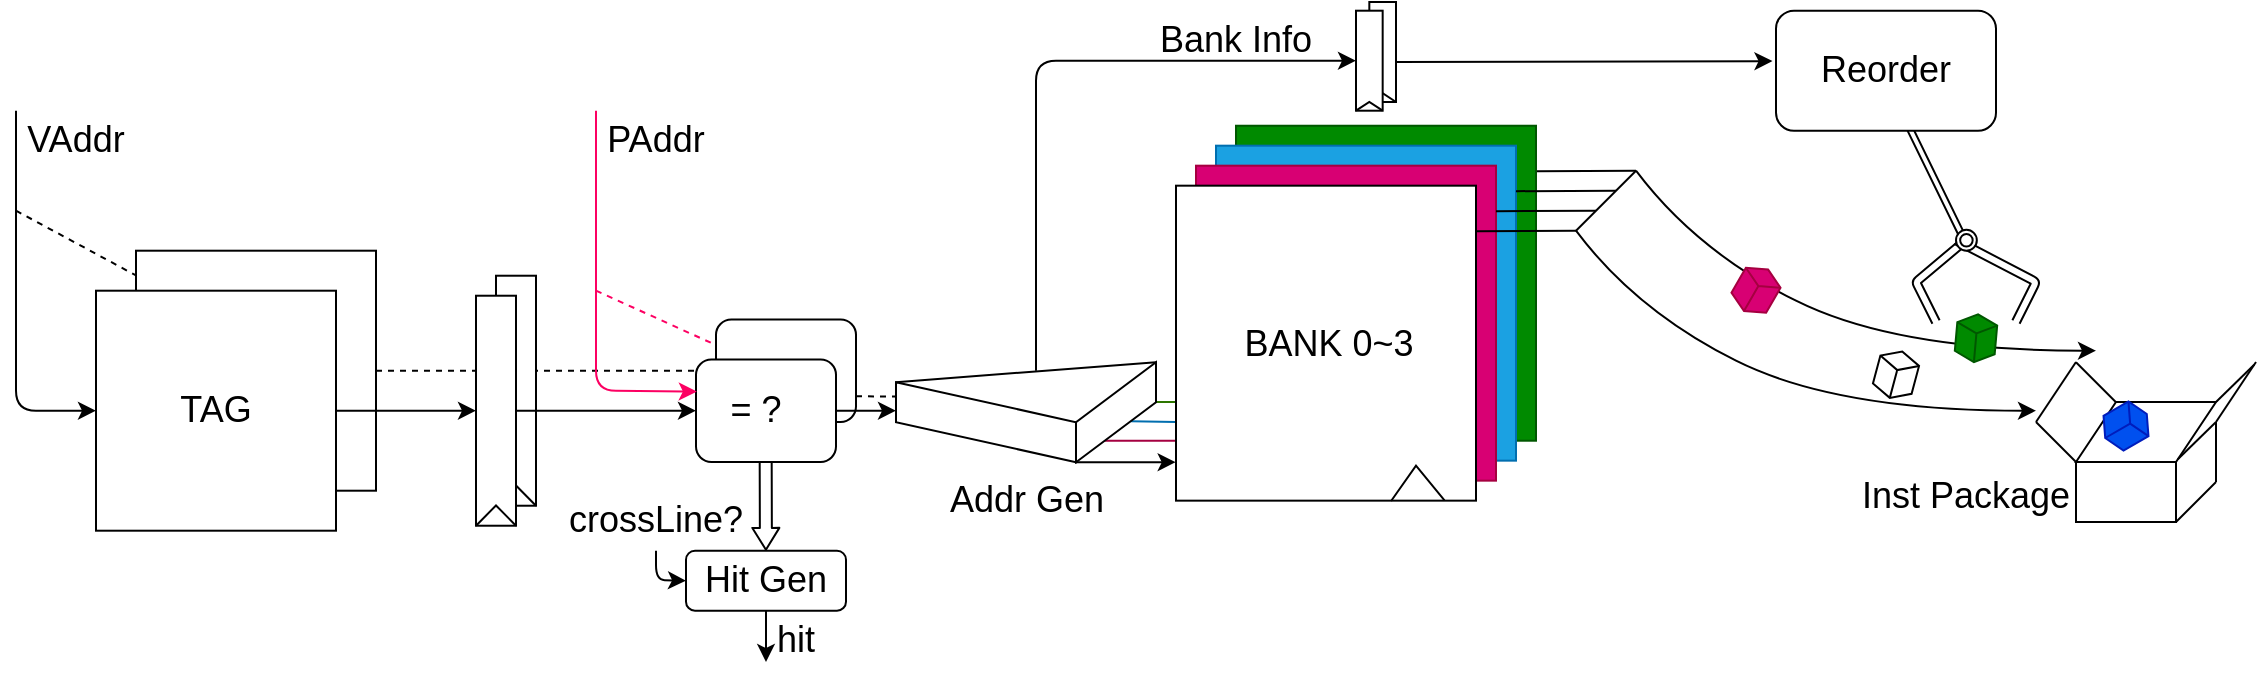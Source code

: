 <mxfile>
    <diagram id="Ks5LIrTwfTGQYErPXyaQ" name="第 1 页">
        <mxGraphModel dx="419" dy="314" grid="1" gridSize="10" guides="1" tooltips="1" connect="1" arrows="1" fold="1" page="1" pageScale="1" pageWidth="1169" pageHeight="827" math="0" shadow="0">
            <root>
                <mxCell id="0"/>
                <mxCell id="1" parent="0"/>
                <mxCell id="139" value="" style="shape=flexArrow;endArrow=classic;html=1;rounded=1;labelBackgroundColor=default;fontFamily=Helvetica;fontSize=18;fontColor=default;strokeColor=default;width=6;endSize=3.3;endWidth=6.5;" parent="1" target="138" edge="1">
                    <mxGeometry width="50" height="50" relative="1" as="geometry">
                        <mxPoint x="384.75" y="364.35" as="sourcePoint"/>
                        <mxPoint x="384.75" y="440" as="targetPoint"/>
                    </mxGeometry>
                </mxCell>
                <mxCell id="129" value="" style="endArrow=none;html=1;rounded=1;labelBackgroundColor=default;fontFamily=Helvetica;fontSize=18;fontColor=default;strokeColor=#2D7600;shape=connector;fillColor=#60a917;" parent="1" edge="1">
                    <mxGeometry width="50" height="50" relative="1" as="geometry">
                        <mxPoint x="580" y="370" as="sourcePoint"/>
                        <mxPoint x="590" y="370" as="targetPoint"/>
                    </mxGeometry>
                </mxCell>
                <mxCell id="128" value="" style="endArrow=none;html=1;rounded=1;labelBackgroundColor=default;fontFamily=Helvetica;fontSize=18;fontColor=default;strokeColor=#006EAF;shape=connector;exitX=0.75;exitY=0;exitDx=0;exitDy=0;entryX=0;entryY=0.75;entryDx=0;entryDy=0;fillColor=#1ba1e2;" parent="1" source="44" target="28" edge="1">
                    <mxGeometry width="50" height="50" relative="1" as="geometry">
                        <mxPoint x="570" y="380" as="sourcePoint"/>
                        <mxPoint x="620" y="330" as="targetPoint"/>
                    </mxGeometry>
                </mxCell>
                <mxCell id="127" value="" style="endArrow=classic;html=1;rounded=1;labelBackgroundColor=default;fontFamily=Helvetica;fontSize=18;fontColor=default;strokeColor=#A50040;shape=connector;exitX=1;exitY=0.75;exitDx=0;exitDy=0;entryX=0.733;entryY=0.81;entryDx=0;entryDy=0;entryPerimeter=0;fillColor=#d80073;" parent="1" source="44" target="28" edge="1">
                    <mxGeometry width="50" height="50" relative="1" as="geometry">
                        <mxPoint x="550" y="389.4" as="sourcePoint"/>
                        <mxPoint x="600" y="389.359" as="targetPoint"/>
                    </mxGeometry>
                </mxCell>
                <mxCell id="106" value="" style="shape=link;html=1;rounded=1;labelBackgroundColor=default;fontFamily=Helvetica;fontSize=18;fontColor=default;endArrow=none;strokeColor=default;exitX=0;exitY=0.5;exitDx=0;exitDy=0;" parent="1" source="102" edge="1">
                    <mxGeometry width="100" relative="1" as="geometry">
                        <mxPoint x="1010" y="300" as="sourcePoint"/>
                        <mxPoint x="1010" y="330" as="targetPoint"/>
                        <Array as="points">
                            <mxPoint x="1020" y="310"/>
                        </Array>
                    </mxGeometry>
                </mxCell>
                <mxCell id="101" value="" style="rounded=0;whiteSpace=wrap;html=1;fontFamily=Helvetica;fontSize=18;fontColor=default;rotation=64;" parent="1" vertex="1">
                    <mxGeometry x="936.98" y="260" width="67.43" height="3" as="geometry"/>
                </mxCell>
                <mxCell id="63" value="" style="endArrow=none;dashed=1;html=1;rounded=0;labelBackgroundColor=default;fontFamily=Helvetica;fontSize=18;fontColor=default;strokeColor=default;shape=connector;exitX=1;exitY=0.75;exitDx=0;exitDy=0;" parent="1" source="20" edge="1">
                    <mxGeometry width="50" height="50" relative="1" as="geometry">
                        <mxPoint x="630" y="314.35" as="sourcePoint"/>
                        <mxPoint x="480" y="367.35" as="targetPoint"/>
                    </mxGeometry>
                </mxCell>
                <mxCell id="22" value="" style="endArrow=none;dashed=1;html=1;rounded=0;fontSize=18;" parent="1" source="4" target="20" edge="1">
                    <mxGeometry width="50" height="50" relative="1" as="geometry">
                        <mxPoint x="180" y="384.35" as="sourcePoint"/>
                        <mxPoint x="260" y="354.35" as="targetPoint"/>
                    </mxGeometry>
                </mxCell>
                <mxCell id="20" value="" style="rounded=1;whiteSpace=wrap;html=1;fontSize=18;" parent="1" vertex="1">
                    <mxGeometry x="360" y="328.72" width="70" height="51.25" as="geometry"/>
                </mxCell>
                <mxCell id="4" value="" style="whiteSpace=wrap;html=1;aspect=fixed;" parent="1" vertex="1">
                    <mxGeometry x="70" y="294.35" width="120" height="120" as="geometry"/>
                </mxCell>
                <mxCell id="2" value="" style="whiteSpace=wrap;html=1;aspect=fixed;" parent="1" vertex="1">
                    <mxGeometry x="50" y="314.35" width="120" height="120" as="geometry"/>
                </mxCell>
                <mxCell id="3" value="&lt;span style=&quot;font-size: 18px&quot;&gt;TAG&lt;br&gt;&lt;/span&gt;" style="text;html=1;strokeColor=none;fillColor=none;align=center;verticalAlign=middle;whiteSpace=wrap;rounded=0;" parent="1" vertex="1">
                    <mxGeometry x="80" y="354.35" width="60" height="40" as="geometry"/>
                </mxCell>
                <mxCell id="5" value="" style="endArrow=classic;html=1;fontSize=18;entryX=0;entryY=0.5;entryDx=0;entryDy=0;exitX=0;exitY=0;exitDx=0;exitDy=0;" parent="1" source="7" target="2" edge="1">
                    <mxGeometry width="50" height="50" relative="1" as="geometry">
                        <mxPoint x="10" y="214.35" as="sourcePoint"/>
                        <mxPoint x="20" y="264.35" as="targetPoint"/>
                        <Array as="points">
                            <mxPoint x="10" y="374.35"/>
                        </Array>
                    </mxGeometry>
                </mxCell>
                <mxCell id="6" value="" style="endArrow=none;dashed=1;html=1;fontSize=18;entryX=-0.002;entryY=0.102;entryDx=0;entryDy=0;entryPerimeter=0;" parent="1" target="4" edge="1">
                    <mxGeometry width="50" height="50" relative="1" as="geometry">
                        <mxPoint x="10" y="274.35" as="sourcePoint"/>
                        <mxPoint x="390" y="334.35" as="targetPoint"/>
                    </mxGeometry>
                </mxCell>
                <mxCell id="7" value="VAddr&lt;br&gt;" style="text;html=1;strokeColor=none;fillColor=none;align=center;verticalAlign=middle;whiteSpace=wrap;rounded=0;fontSize=18;" parent="1" vertex="1">
                    <mxGeometry x="10" y="224.35" width="60" height="30" as="geometry"/>
                </mxCell>
                <mxCell id="12" value="" style="group" parent="1" vertex="1" connectable="0">
                    <mxGeometry x="240" y="316.86" width="30" height="115" as="geometry"/>
                </mxCell>
                <mxCell id="13" value="" style="group" parent="12" vertex="1" connectable="0">
                    <mxGeometry x="10" y="-10" width="20" height="115" as="geometry"/>
                </mxCell>
                <mxCell id="14" value="" style="rounded=0;whiteSpace=wrap;html=1;fontSize=18;" parent="13" vertex="1">
                    <mxGeometry width="20" height="115" as="geometry"/>
                </mxCell>
                <mxCell id="15" value="" style="endArrow=none;html=1;fontSize=18;exitX=0;exitY=1;exitDx=0;exitDy=0;entryX=1;entryY=1;entryDx=0;entryDy=0;rounded=0;" parent="13" source="14" target="14" edge="1">
                    <mxGeometry width="50" height="50" relative="1" as="geometry">
                        <mxPoint x="17.5" y="98.571" as="sourcePoint"/>
                        <mxPoint x="10" y="131.429" as="targetPoint"/>
                        <Array as="points">
                            <mxPoint x="10" y="104.853"/>
                        </Array>
                    </mxGeometry>
                </mxCell>
                <mxCell id="8" value="" style="rounded=0;whiteSpace=wrap;html=1;fontSize=18;" parent="12" vertex="1">
                    <mxGeometry width="20" height="115" as="geometry"/>
                </mxCell>
                <mxCell id="10" value="" style="endArrow=none;html=1;fontSize=18;exitX=0;exitY=1;exitDx=0;exitDy=0;entryX=1;entryY=1;entryDx=0;entryDy=0;rounded=0;" parent="12" source="8" target="8" edge="1">
                    <mxGeometry width="50" height="50" relative="1" as="geometry">
                        <mxPoint x="17.5" y="98.571" as="sourcePoint"/>
                        <mxPoint x="10" y="131.429" as="targetPoint"/>
                        <Array as="points">
                            <mxPoint x="10" y="104.853"/>
                        </Array>
                    </mxGeometry>
                </mxCell>
                <mxCell id="16" value="" style="endArrow=classic;html=1;rounded=0;fontSize=18;exitX=1;exitY=0.5;exitDx=0;exitDy=0;entryX=0;entryY=0.5;entryDx=0;entryDy=0;" parent="1" source="2" target="8" edge="1">
                    <mxGeometry width="50" height="50" relative="1" as="geometry">
                        <mxPoint x="170" y="404.35" as="sourcePoint"/>
                        <mxPoint x="220" y="354.35" as="targetPoint"/>
                    </mxGeometry>
                </mxCell>
                <mxCell id="18" value="" style="rounded=1;whiteSpace=wrap;html=1;fontSize=18;" parent="1" vertex="1">
                    <mxGeometry x="350" y="348.74" width="70" height="51.25" as="geometry"/>
                </mxCell>
                <mxCell id="19" value="= ?" style="text;html=1;strokeColor=none;fillColor=none;align=center;verticalAlign=middle;whiteSpace=wrap;rounded=0;fontSize=18;" parent="1" vertex="1">
                    <mxGeometry x="350" y="359.35" width="60" height="30" as="geometry"/>
                </mxCell>
                <mxCell id="21" value="" style="endArrow=classic;html=1;rounded=0;fontSize=18;exitX=1;exitY=0.5;exitDx=0;exitDy=0;entryX=0;entryY=0.5;entryDx=0;entryDy=0;" parent="1" source="8" target="18" edge="1">
                    <mxGeometry width="50" height="50" relative="1" as="geometry">
                        <mxPoint x="250" y="344.35" as="sourcePoint"/>
                        <mxPoint x="300" y="294.35" as="targetPoint"/>
                    </mxGeometry>
                </mxCell>
                <mxCell id="23" value="" style="endArrow=classic;html=1;rounded=1;fontSize=18;entryX=0.006;entryY=0.313;entryDx=0;entryDy=0;entryPerimeter=0;fillColor=#d80073;strokeColor=#FC0062;" parent="1" target="18" edge="1">
                    <mxGeometry width="50" height="50" relative="1" as="geometry">
                        <mxPoint x="300" y="224.35" as="sourcePoint"/>
                        <mxPoint x="330" y="234.35" as="targetPoint"/>
                        <Array as="points">
                            <mxPoint x="300" y="364.35"/>
                        </Array>
                    </mxGeometry>
                </mxCell>
                <mxCell id="24" value="" style="endArrow=none;dashed=1;html=1;rounded=1;fontSize=18;strokeColor=#FC0062;entryX=0;entryY=0.25;entryDx=0;entryDy=0;" parent="1" target="20" edge="1">
                    <mxGeometry width="50" height="50" relative="1" as="geometry">
                        <mxPoint x="300" y="314.35" as="sourcePoint"/>
                        <mxPoint x="360" y="304.35" as="targetPoint"/>
                    </mxGeometry>
                </mxCell>
                <mxCell id="25" value="PAddr" style="text;html=1;strokeColor=none;fillColor=none;align=center;verticalAlign=middle;whiteSpace=wrap;rounded=0;fontSize=18;" parent="1" vertex="1">
                    <mxGeometry x="300" y="224.35" width="60" height="30" as="geometry"/>
                </mxCell>
                <mxCell id="46" value="" style="group" parent="1" vertex="1" connectable="0">
                    <mxGeometry x="450" y="350.1" width="130" height="50.02" as="geometry"/>
                </mxCell>
                <mxCell id="43" value="" style="shape=parallelogram;perimeter=parallelogramPerimeter;whiteSpace=wrap;html=1;fixedSize=1;fontSize=18;direction=south;" parent="46" vertex="1">
                    <mxGeometry y="10" width="90" height="40" as="geometry"/>
                </mxCell>
                <mxCell id="44" value="" style="shape=parallelogram;perimeter=parallelogramPerimeter;whiteSpace=wrap;html=1;fixedSize=1;fontSize=18;direction=south;flipV=1;size=30.02;" parent="46" vertex="1">
                    <mxGeometry x="90" width="40" height="50.02" as="geometry"/>
                </mxCell>
                <mxCell id="45" value="" style="endArrow=none;html=1;rounded=0;fontSize=18;exitX=0;exitY=1;exitDx=0;exitDy=0;entryX=0;entryY=0;entryDx=0;entryDy=0;" parent="46" source="43" target="44" edge="1">
                    <mxGeometry width="50" height="50" relative="1" as="geometry">
                        <mxPoint x="90" y="30" as="sourcePoint"/>
                        <mxPoint x="140" y="-20" as="targetPoint"/>
                    </mxGeometry>
                </mxCell>
                <mxCell id="60" value="" style="group" parent="1" vertex="1" connectable="0">
                    <mxGeometry x="590" y="254.35" width="370" height="167.49" as="geometry"/>
                </mxCell>
                <mxCell id="53" value="" style="endArrow=none;html=1;rounded=0;labelBackgroundColor=default;fontFamily=Helvetica;fontSize=18;fontColor=default;shape=connector;exitX=1;exitY=0.5;exitDx=0;exitDy=0;" parent="60" edge="1">
                    <mxGeometry width="50" height="50" relative="1" as="geometry">
                        <mxPoint x="180" y="0.235" as="sourcePoint"/>
                        <mxPoint x="230" as="targetPoint"/>
                    </mxGeometry>
                </mxCell>
                <mxCell id="57" value="" style="endArrow=none;html=1;rounded=0;labelBackgroundColor=default;fontFamily=Helvetica;fontSize=18;fontColor=default;strokeColor=default;shape=connector;" parent="60" edge="1">
                    <mxGeometry width="50" height="50" relative="1" as="geometry">
                        <mxPoint x="200" y="30" as="sourcePoint"/>
                        <mxPoint x="230" as="targetPoint"/>
                    </mxGeometry>
                </mxCell>
                <mxCell id="58" value="" style="curved=1;endArrow=classic;html=1;rounded=0;labelBackgroundColor=default;fontFamily=Helvetica;fontSize=18;fontColor=default;strokeColor=default;shape=connector;" parent="60" edge="1">
                    <mxGeometry width="50" height="50" relative="1" as="geometry">
                        <mxPoint x="200" y="30" as="sourcePoint"/>
                        <mxPoint x="430" y="120" as="targetPoint"/>
                        <Array as="points">
                            <mxPoint x="230" y="70"/>
                            <mxPoint x="330" y="120"/>
                        </Array>
                    </mxGeometry>
                </mxCell>
                <mxCell id="59" value="" style="curved=1;endArrow=classic;html=1;rounded=0;labelBackgroundColor=default;fontFamily=Helvetica;fontSize=18;fontColor=default;strokeColor=default;shape=connector;" parent="60" edge="1">
                    <mxGeometry width="50" height="50" relative="1" as="geometry">
                        <mxPoint x="230" as="sourcePoint"/>
                        <mxPoint x="460" y="90" as="targetPoint"/>
                        <Array as="points">
                            <mxPoint x="260" y="40"/>
                            <mxPoint x="360" y="90"/>
                        </Array>
                    </mxGeometry>
                </mxCell>
                <mxCell id="94" value="" style="html=1;whiteSpace=wrap;shape=isoCube2;backgroundOutline=1;isoAngle=15;fontFamily=Helvetica;fontSize=18;fontColor=default;rotation=15;" parent="60" vertex="1">
                    <mxGeometry x="350" y="90" width="20" height="24" as="geometry"/>
                </mxCell>
                <mxCell id="75" value="" style="html=1;whiteSpace=wrap;shape=isoCube2;backgroundOutline=1;isoAngle=15;fontFamily=Helvetica;fontSize=18;fontColor=#ffffff;rotation=30;fillColor=#d80073;strokeColor=#A50040;" parent="60" vertex="1">
                    <mxGeometry x="280" y="47.75" width="20" height="24" as="geometry"/>
                </mxCell>
                <mxCell id="104" value="" style="shape=link;html=1;rounded=1;labelBackgroundColor=default;fontFamily=Helvetica;fontSize=18;fontColor=default;endArrow=none;strokeColor=default;" parent="60" edge="1">
                    <mxGeometry width="100" relative="1" as="geometry">
                        <mxPoint x="380" y="75.65" as="sourcePoint"/>
                        <mxPoint x="395" y="34.65" as="targetPoint"/>
                        <Array as="points">
                            <mxPoint x="370" y="55.65"/>
                        </Array>
                    </mxGeometry>
                </mxCell>
                <mxCell id="37" value="" style="rounded=0;whiteSpace=wrap;html=1;fontSize=18;container=0;fillColor=#008a00;fontColor=#ffffff;strokeColor=#005700;" parent="60" vertex="1">
                    <mxGeometry x="30" y="-22.48" width="150" height="157.49" as="geometry"/>
                </mxCell>
                <mxCell id="34" value="" style="rounded=0;whiteSpace=wrap;html=1;fontSize=18;container=0;fillColor=#1ba1e2;fontColor=#ffffff;strokeColor=#006EAF;" parent="60" vertex="1">
                    <mxGeometry x="20" y="-12.51" width="150" height="157.49" as="geometry"/>
                </mxCell>
                <mxCell id="32" value="" style="rounded=0;whiteSpace=wrap;html=1;fontSize=18;container=0;fillColor=#d80073;fontColor=#ffffff;strokeColor=#A50040;" parent="60" vertex="1">
                    <mxGeometry x="10" y="-2.51" width="150" height="157.49" as="geometry"/>
                </mxCell>
                <mxCell id="33" value="" style="endArrow=none;html=1;rounded=0;fontSize=18;exitX=0.717;exitY=1.001;exitDx=0;exitDy=0;entryX=0.895;entryY=0.999;entryDx=0;entryDy=0;entryPerimeter=0;exitPerimeter=0;" parent="60" source="32" target="32" edge="1">
                    <mxGeometry width="50" height="50" relative="1" as="geometry">
                        <mxPoint x="80" y="164.98" as="sourcePoint"/>
                        <mxPoint x="130" y="114.98" as="targetPoint"/>
                        <Array as="points">
                            <mxPoint x="130" y="134.98"/>
                        </Array>
                    </mxGeometry>
                </mxCell>
                <mxCell id="28" value="" style="rounded=0;whiteSpace=wrap;html=1;fontSize=18;container=0;" parent="60" vertex="1">
                    <mxGeometry y="7.49" width="150" height="157.49" as="geometry"/>
                </mxCell>
                <mxCell id="29" value="" style="endArrow=none;html=1;rounded=0;fontSize=18;exitX=0.717;exitY=1.001;exitDx=0;exitDy=0;entryX=0.895;entryY=0.999;entryDx=0;entryDy=0;entryPerimeter=0;exitPerimeter=0;" parent="60" source="28" target="28" edge="1">
                    <mxGeometry width="50" height="50" relative="1" as="geometry">
                        <mxPoint x="70" y="177.49" as="sourcePoint"/>
                        <mxPoint x="120" y="127.49" as="targetPoint"/>
                        <Array as="points">
                            <mxPoint x="120" y="147.49"/>
                        </Array>
                    </mxGeometry>
                </mxCell>
                <mxCell id="52" value="" style="endArrow=none;html=1;rounded=0;labelBackgroundColor=default;fontFamily=Helvetica;fontSize=18;fontColor=default;strokeColor=default;shape=connector;exitX=1;exitY=0.5;exitDx=0;exitDy=0;" parent="60" edge="1">
                    <mxGeometry width="50" height="50" relative="1" as="geometry">
                        <mxPoint x="150" y="30.235" as="sourcePoint"/>
                        <mxPoint x="200" y="30.0" as="targetPoint"/>
                    </mxGeometry>
                </mxCell>
                <mxCell id="54" value="" style="endArrow=none;html=1;rounded=0;labelBackgroundColor=default;fontFamily=Helvetica;fontSize=18;fontColor=default;shape=connector;exitX=1;exitY=0.5;exitDx=0;exitDy=0;" parent="60" edge="1">
                    <mxGeometry width="50" height="50" relative="1" as="geometry">
                        <mxPoint x="170" y="10.235" as="sourcePoint"/>
                        <mxPoint x="220" y="10.0" as="targetPoint"/>
                    </mxGeometry>
                </mxCell>
                <mxCell id="74" value="BANK 0~3" style="text;html=1;strokeColor=none;fillColor=none;align=center;verticalAlign=middle;whiteSpace=wrap;rounded=0;fontFamily=Helvetica;fontSize=18;fontColor=default;container=0;" parent="60" vertex="1">
                    <mxGeometry x="30" y="71.24" width="92.5" height="30" as="geometry"/>
                </mxCell>
                <mxCell id="55" value="" style="endArrow=none;html=1;rounded=0;labelBackgroundColor=default;fontFamily=Helvetica;fontSize=18;fontColor=default;shape=connector;exitX=1;exitY=0.5;exitDx=0;exitDy=0;" parent="60" edge="1">
                    <mxGeometry width="50" height="50" relative="1" as="geometry">
                        <mxPoint x="160" y="20.235" as="sourcePoint"/>
                        <mxPoint x="210" y="20" as="targetPoint"/>
                    </mxGeometry>
                </mxCell>
                <mxCell id="62" value="" style="endArrow=classic;html=1;rounded=0;labelBackgroundColor=default;fontFamily=Helvetica;fontSize=18;fontColor=default;strokeColor=default;shape=connector;exitX=1;exitY=0.5;exitDx=0;exitDy=0;" parent="1" source="18" edge="1">
                    <mxGeometry width="50" height="50" relative="1" as="geometry">
                        <mxPoint x="720" y="314.35" as="sourcePoint"/>
                        <mxPoint x="450" y="374.35" as="targetPoint"/>
                    </mxGeometry>
                </mxCell>
                <mxCell id="65" value="" style="group" parent="1" vertex="1" connectable="0">
                    <mxGeometry x="680" y="174.35" width="20" height="50" as="geometry"/>
                </mxCell>
                <mxCell id="66" value="" style="group" parent="65" vertex="1" connectable="0">
                    <mxGeometry x="6.667" y="-4.348" width="13.333" height="50" as="geometry"/>
                </mxCell>
                <mxCell id="67" value="" style="rounded=0;whiteSpace=wrap;html=1;fontSize=18;" parent="66" vertex="1">
                    <mxGeometry width="13.333" height="50" as="geometry"/>
                </mxCell>
                <mxCell id="68" value="" style="endArrow=none;html=1;fontSize=18;exitX=0;exitY=1;exitDx=0;exitDy=0;entryX=1;entryY=1;entryDx=0;entryDy=0;rounded=0;" parent="66" source="67" target="67" edge="1">
                    <mxGeometry width="50" height="50" relative="1" as="geometry">
                        <mxPoint x="11.667" y="42.857" as="sourcePoint"/>
                        <mxPoint x="6.667" y="57.143" as="targetPoint"/>
                        <Array as="points">
                            <mxPoint x="6.667" y="45.588"/>
                        </Array>
                    </mxGeometry>
                </mxCell>
                <mxCell id="69" value="" style="rounded=0;whiteSpace=wrap;html=1;fontSize=18;" parent="65" vertex="1">
                    <mxGeometry width="13.333" height="50" as="geometry"/>
                </mxCell>
                <mxCell id="70" value="" style="endArrow=none;html=1;fontSize=18;exitX=0;exitY=1;exitDx=0;exitDy=0;entryX=1;entryY=1;entryDx=0;entryDy=0;rounded=0;" parent="65" source="69" target="69" edge="1">
                    <mxGeometry width="50" height="50" relative="1" as="geometry">
                        <mxPoint x="11.667" y="42.857" as="sourcePoint"/>
                        <mxPoint x="6.667" y="57.143" as="targetPoint"/>
                        <Array as="points">
                            <mxPoint x="6.667" y="45.588"/>
                        </Array>
                    </mxGeometry>
                </mxCell>
                <mxCell id="71" value="" style="endArrow=classic;html=1;rounded=1;labelBackgroundColor=default;fontFamily=Helvetica;fontSize=18;fontColor=default;strokeColor=default;shape=connector;entryX=0;entryY=0.5;entryDx=0;entryDy=0;" parent="1" target="69" edge="1">
                    <mxGeometry width="50" height="50" relative="1" as="geometry">
                        <mxPoint x="520" y="354.35" as="sourcePoint"/>
                        <mxPoint x="720" y="154.35" as="targetPoint"/>
                        <Array as="points">
                            <mxPoint x="520" y="199.35"/>
                        </Array>
                    </mxGeometry>
                </mxCell>
                <mxCell id="72" value="Bank Info" style="text;html=1;strokeColor=none;fillColor=none;align=center;verticalAlign=middle;whiteSpace=wrap;rounded=0;fontFamily=Helvetica;fontSize=18;fontColor=default;" parent="1" vertex="1">
                    <mxGeometry x="570" y="174.35" width="100" height="30" as="geometry"/>
                </mxCell>
                <mxCell id="73" value="Addr Gen" style="text;html=1;strokeColor=none;fillColor=none;align=center;verticalAlign=middle;whiteSpace=wrap;rounded=0;fontFamily=Helvetica;fontSize=18;fontColor=default;" parent="1" vertex="1">
                    <mxGeometry x="467.5" y="404.35" width="95" height="30" as="geometry"/>
                </mxCell>
                <mxCell id="95" value="" style="html=1;whiteSpace=wrap;shape=isoCube2;backgroundOutline=1;isoAngle=15;fontFamily=Helvetica;fontSize=18;fontColor=#ffffff;rotation=5;fillColor=#008a00;strokeColor=#005700;" parent="1" vertex="1">
                    <mxGeometry x="980" y="326.1" width="20" height="24" as="geometry"/>
                </mxCell>
                <mxCell id="99" value="" style="group" parent="1" vertex="1" connectable="0">
                    <mxGeometry x="890" y="174.35" width="110" height="60" as="geometry"/>
                </mxCell>
                <mxCell id="97" value="" style="rounded=1;whiteSpace=wrap;html=1;fontFamily=Helvetica;fontSize=18;fontColor=default;" parent="99" vertex="1">
                    <mxGeometry width="110" height="60" as="geometry"/>
                </mxCell>
                <mxCell id="98" value="Reorder" style="text;html=1;strokeColor=none;fillColor=none;align=center;verticalAlign=middle;whiteSpace=wrap;rounded=0;fontFamily=Helvetica;fontSize=18;fontColor=default;" parent="99" vertex="1">
                    <mxGeometry x="10" y="5" width="90" height="50" as="geometry"/>
                </mxCell>
                <mxCell id="100" value="" style="endArrow=classic;html=1;rounded=1;labelBackgroundColor=default;fontFamily=Helvetica;fontSize=18;fontColor=default;strokeColor=default;shape=connector;entryX=-0.016;entryY=0.42;entryDx=0;entryDy=0;entryPerimeter=0;" parent="1" target="97" edge="1">
                    <mxGeometry width="50" height="50" relative="1" as="geometry">
                        <mxPoint x="700" y="200" as="sourcePoint"/>
                        <mxPoint x="920" y="160" as="targetPoint"/>
                    </mxGeometry>
                </mxCell>
                <mxCell id="102" value="" style="ellipse;shape=doubleEllipse;whiteSpace=wrap;html=1;aspect=fixed;fontFamily=Helvetica;fontSize=18;fontColor=default;" parent="1" vertex="1">
                    <mxGeometry x="980" y="283.93" width="10.42" height="10.42" as="geometry"/>
                </mxCell>
                <mxCell id="123" value="Inst Package" style="text;html=1;strokeColor=none;fillColor=none;align=center;verticalAlign=middle;whiteSpace=wrap;rounded=0;fontFamily=Helvetica;fontSize=18;fontColor=default;" parent="1" vertex="1">
                    <mxGeometry x="930.21" y="401.86" width="110" height="30" as="geometry"/>
                </mxCell>
                <mxCell id="126" value="" style="endArrow=classic;html=1;rounded=1;labelBackgroundColor=default;fontFamily=Helvetica;fontSize=18;fontColor=default;strokeColor=default;shape=connector;exitX=1;exitY=0;exitDx=0;exitDy=0;entryX=-0.001;entryY=0.878;entryDx=0;entryDy=0;entryPerimeter=0;" parent="1" source="43" target="28" edge="1">
                    <mxGeometry width="50" height="50" relative="1" as="geometry">
                        <mxPoint x="510" y="390" as="sourcePoint"/>
                        <mxPoint x="560" y="340" as="targetPoint"/>
                    </mxGeometry>
                </mxCell>
                <mxCell id="130" value="" style="group" parent="1" vertex="1" connectable="0">
                    <mxGeometry x="1020" y="350" width="110" height="80" as="geometry"/>
                </mxCell>
                <mxCell id="108" value="" style="shape=parallelogram;perimeter=parallelogramPerimeter;whiteSpace=wrap;html=1;fixedSize=1;fontFamily=Helvetica;fontSize=18;fontColor=default;container=0;" parent="130" vertex="1">
                    <mxGeometry x="20" y="20" width="70" height="30" as="geometry"/>
                </mxCell>
                <mxCell id="111" value="" style="endArrow=none;html=1;rounded=1;labelBackgroundColor=default;fontFamily=Helvetica;fontSize=18;fontColor=default;strokeColor=default;shape=connector;exitX=0;exitY=1;exitDx=0;exitDy=0;" parent="130" source="108" edge="1">
                    <mxGeometry width="50" height="50" relative="1" as="geometry">
                        <mxPoint x="40" y="40" as="sourcePoint"/>
                        <mxPoint y="30" as="targetPoint"/>
                    </mxGeometry>
                </mxCell>
                <mxCell id="112" value="" style="endArrow=none;html=1;rounded=1;labelBackgroundColor=default;fontFamily=Helvetica;fontSize=18;fontColor=default;strokeColor=default;shape=connector;exitX=0;exitY=1;exitDx=0;exitDy=0;" parent="130" edge="1">
                    <mxGeometry width="50" height="50" relative="1" as="geometry">
                        <mxPoint x="40" y="20.1" as="sourcePoint"/>
                        <mxPoint x="20" y="0.1" as="targetPoint"/>
                    </mxGeometry>
                </mxCell>
                <mxCell id="113" value="" style="endArrow=none;html=1;rounded=1;labelBackgroundColor=default;fontFamily=Helvetica;fontSize=18;fontColor=default;strokeColor=default;shape=connector;" parent="130" edge="1">
                    <mxGeometry width="50" height="50" relative="1" as="geometry">
                        <mxPoint y="30" as="sourcePoint"/>
                        <mxPoint x="20" as="targetPoint"/>
                    </mxGeometry>
                </mxCell>
                <mxCell id="114" value="" style="endArrow=none;html=1;rounded=1;labelBackgroundColor=default;fontFamily=Helvetica;fontSize=18;fontColor=default;strokeColor=default;shape=connector;exitX=0.75;exitY=1;exitDx=0;exitDy=0;" parent="130" source="108" edge="1">
                    <mxGeometry width="50" height="50" relative="1" as="geometry">
                        <mxPoint x="40" y="40" as="sourcePoint"/>
                        <mxPoint x="90" y="30" as="targetPoint"/>
                    </mxGeometry>
                </mxCell>
                <mxCell id="115" value="" style="endArrow=none;html=1;rounded=1;labelBackgroundColor=default;fontFamily=Helvetica;fontSize=18;fontColor=default;strokeColor=default;shape=connector;exitX=0.75;exitY=1;exitDx=0;exitDy=0;" parent="130" edge="1">
                    <mxGeometry width="50" height="50" relative="1" as="geometry">
                        <mxPoint x="89.999" y="19.996" as="sourcePoint"/>
                        <mxPoint x="109.09" y="1.36" as="targetPoint"/>
                    </mxGeometry>
                </mxCell>
                <mxCell id="116" value="" style="endArrow=none;html=1;rounded=1;labelBackgroundColor=default;fontFamily=Helvetica;fontSize=18;fontColor=default;strokeColor=default;shape=connector;" parent="130" edge="1">
                    <mxGeometry width="50" height="50" relative="1" as="geometry">
                        <mxPoint x="90" y="30" as="sourcePoint"/>
                        <mxPoint x="110" as="targetPoint"/>
                    </mxGeometry>
                </mxCell>
                <mxCell id="118" value="" style="rounded=0;whiteSpace=wrap;html=1;fontFamily=Helvetica;fontSize=18;fontColor=default;container=0;" parent="130" vertex="1">
                    <mxGeometry x="20" y="50" width="50" height="30" as="geometry"/>
                </mxCell>
                <mxCell id="120" value="" style="endArrow=none;html=1;rounded=1;labelBackgroundColor=default;fontFamily=Helvetica;fontSize=18;fontColor=default;strokeColor=default;shape=connector;" parent="130" edge="1">
                    <mxGeometry width="50" height="50" relative="1" as="geometry">
                        <mxPoint x="90" y="59.97" as="sourcePoint"/>
                        <mxPoint x="90" y="29.97" as="targetPoint"/>
                    </mxGeometry>
                </mxCell>
                <mxCell id="121" value="" style="endArrow=none;html=1;rounded=1;labelBackgroundColor=default;fontFamily=Helvetica;fontSize=18;fontColor=default;strokeColor=default;shape=connector;exitX=1;exitY=1;exitDx=0;exitDy=0;" parent="130" source="118" edge="1">
                    <mxGeometry width="50" height="50" relative="1" as="geometry">
                        <mxPoint x="50" y="60" as="sourcePoint"/>
                        <mxPoint x="90" y="60" as="targetPoint"/>
                    </mxGeometry>
                </mxCell>
                <mxCell id="93" value="" style="html=1;whiteSpace=wrap;shape=isoCube2;backgroundOutline=1;isoAngle=15;fontFamily=Helvetica;fontSize=18;fontColor=#ffffff;rotation=60;container=0;fillColor=#0050ef;strokeColor=#001DBC;" parent="130" vertex="1">
                    <mxGeometry x="35" y="20" width="20" height="24" as="geometry"/>
                </mxCell>
                <mxCell id="138" value="Hit Gen" style="rounded=1;whiteSpace=wrap;html=1;fontFamily=Helvetica;fontSize=18;fontColor=default;" parent="1" vertex="1">
                    <mxGeometry x="345" y="444.35" width="80" height="30" as="geometry"/>
                </mxCell>
                <mxCell id="140" value="crossLine?" style="text;html=1;strokeColor=none;fillColor=none;align=center;verticalAlign=middle;whiteSpace=wrap;rounded=0;fontFamily=Helvetica;fontSize=18;fontColor=default;" parent="1" vertex="1">
                    <mxGeometry x="280" y="414.35" width="100" height="30" as="geometry"/>
                </mxCell>
                <mxCell id="141" value="" style="endArrow=classic;html=1;rounded=1;labelBackgroundColor=default;fontFamily=Helvetica;fontSize=18;fontColor=default;strokeColor=default;shape=connector;entryX=0;entryY=0.5;entryDx=0;entryDy=0;exitX=0.5;exitY=1;exitDx=0;exitDy=0;" parent="1" source="140" target="138" edge="1">
                    <mxGeometry width="50" height="50" relative="1" as="geometry">
                        <mxPoint x="290" y="490" as="sourcePoint"/>
                        <mxPoint x="340" y="440" as="targetPoint"/>
                        <Array as="points">
                            <mxPoint x="330" y="459"/>
                        </Array>
                    </mxGeometry>
                </mxCell>
                <mxCell id="142" value="" style="endArrow=classic;html=1;rounded=1;labelBackgroundColor=default;fontFamily=Helvetica;fontSize=18;fontColor=default;strokeColor=default;shape=connector;exitX=0.5;exitY=1;exitDx=0;exitDy=0;" parent="1" source="138" edge="1">
                    <mxGeometry width="50" height="50" relative="1" as="geometry">
                        <mxPoint x="360" y="440" as="sourcePoint"/>
                        <mxPoint x="385" y="500" as="targetPoint"/>
                    </mxGeometry>
                </mxCell>
                <mxCell id="143" value="hit" style="text;html=1;strokeColor=none;fillColor=none;align=center;verticalAlign=middle;whiteSpace=wrap;rounded=0;fontFamily=Helvetica;fontSize=18;fontColor=default;" parent="1" vertex="1">
                    <mxGeometry x="370" y="474.35" width="60" height="30" as="geometry"/>
                </mxCell>
            </root>
        </mxGraphModel>
    </diagram>
</mxfile>